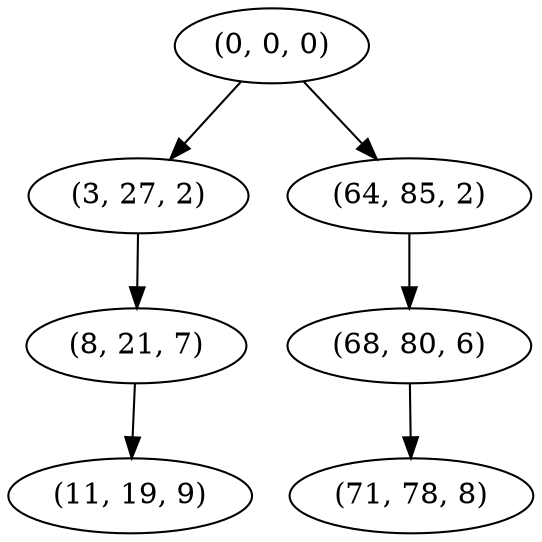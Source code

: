 digraph tree {
    "(0, 0, 0)";
    "(3, 27, 2)";
    "(8, 21, 7)";
    "(11, 19, 9)";
    "(64, 85, 2)";
    "(68, 80, 6)";
    "(71, 78, 8)";
    "(0, 0, 0)" -> "(3, 27, 2)";
    "(0, 0, 0)" -> "(64, 85, 2)";
    "(3, 27, 2)" -> "(8, 21, 7)";
    "(8, 21, 7)" -> "(11, 19, 9)";
    "(64, 85, 2)" -> "(68, 80, 6)";
    "(68, 80, 6)" -> "(71, 78, 8)";
}

